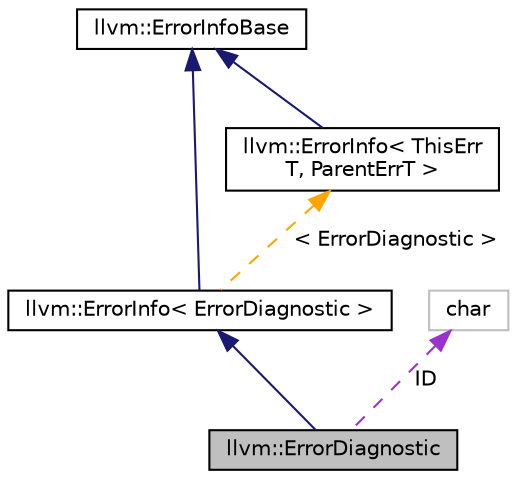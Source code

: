 digraph "llvm::ErrorDiagnostic"
{
 // LATEX_PDF_SIZE
  bgcolor="transparent";
  edge [fontname="Helvetica",fontsize="10",labelfontname="Helvetica",labelfontsize="10"];
  node [fontname="Helvetica",fontsize="10",shape=record];
  Node1 [label="llvm::ErrorDiagnostic",height=0.2,width=0.4,color="black", fillcolor="grey75", style="filled", fontcolor="black",tooltip="Class to represent an error holding a diagnostic with location information used when printing it."];
  Node2 -> Node1 [dir="back",color="midnightblue",fontsize="10",style="solid",fontname="Helvetica"];
  Node2 [label="llvm::ErrorInfo\< ErrorDiagnostic \>",height=0.2,width=0.4,color="black",URL="$classllvm_1_1ErrorInfo.html",tooltip=" "];
  Node3 -> Node2 [dir="back",color="midnightblue",fontsize="10",style="solid",fontname="Helvetica"];
  Node3 [label="llvm::ErrorInfoBase",height=0.2,width=0.4,color="black",URL="$classllvm_1_1ErrorInfoBase.html",tooltip="Base class for error info classes."];
  Node4 -> Node2 [dir="back",color="orange",fontsize="10",style="dashed",label=" \< ErrorDiagnostic \>" ,fontname="Helvetica"];
  Node4 [label="llvm::ErrorInfo\< ThisErr\lT, ParentErrT \>",height=0.2,width=0.4,color="black",URL="$classllvm_1_1ErrorInfo.html",tooltip="Base class for user error types."];
  Node3 -> Node4 [dir="back",color="midnightblue",fontsize="10",style="solid",fontname="Helvetica"];
  Node5 -> Node1 [dir="back",color="darkorchid3",fontsize="10",style="dashed",label=" ID" ,fontname="Helvetica"];
  Node5 [label="char",height=0.2,width=0.4,color="grey75",tooltip=" "];
}
